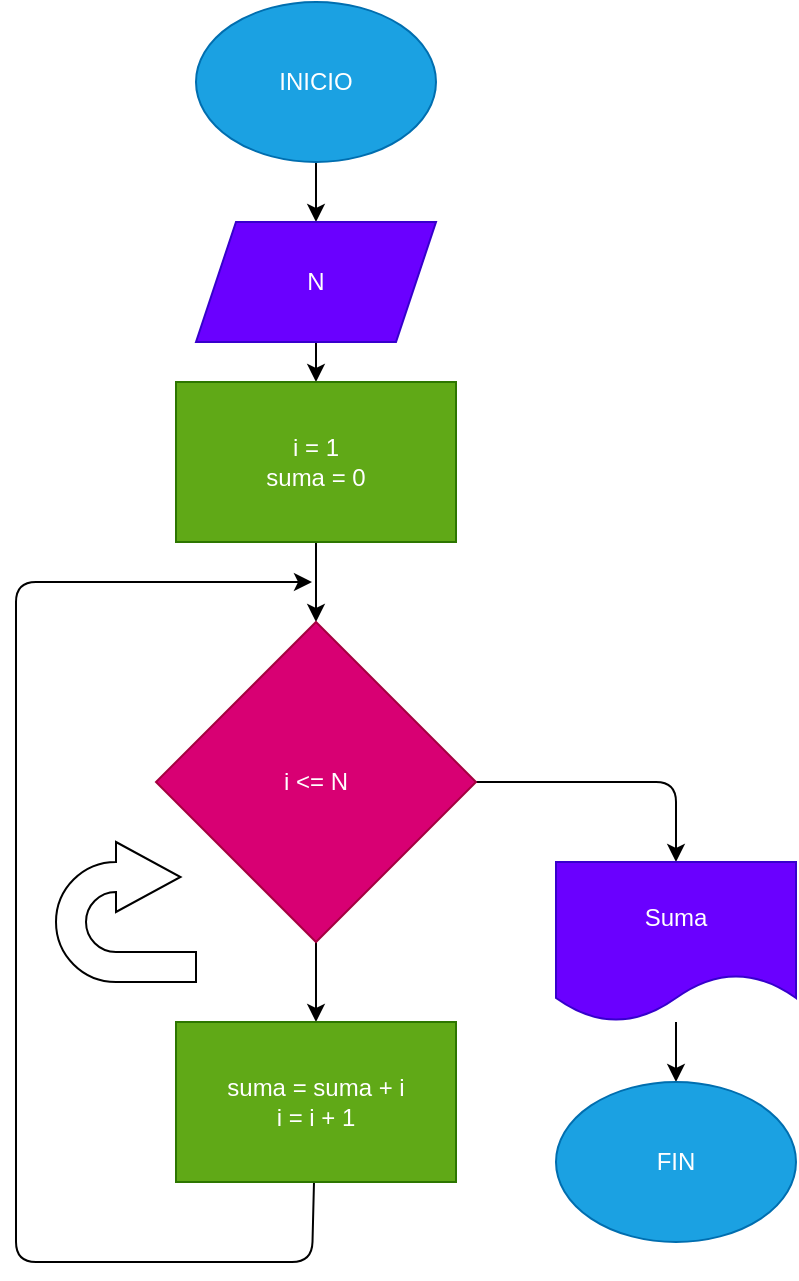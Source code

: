 <mxfile>
    <diagram id="P6S7Ie_Dy7XsUIcwKFBy" name="Page-1">
        <mxGraphModel dx="520" dy="478" grid="1" gridSize="10" guides="1" tooltips="1" connect="1" arrows="1" fold="1" page="1" pageScale="1" pageWidth="827" pageHeight="1169" background="#ffffff" math="0" shadow="0">
            <root>
                <mxCell id="0"/>
                <mxCell id="1" parent="0"/>
                <mxCell id="19" style="edgeStyle=none;html=1;entryX=0.5;entryY=0;entryDx=0;entryDy=0;strokeColor=#000000;" edge="1" parent="1" source="2" target="3">
                    <mxGeometry relative="1" as="geometry"/>
                </mxCell>
                <mxCell id="2" value="INICIO" style="ellipse;whiteSpace=wrap;html=1;fillColor=#1ba1e2;fontColor=#ffffff;strokeColor=#006EAF;" vertex="1" parent="1">
                    <mxGeometry x="180" y="10" width="120" height="80" as="geometry"/>
                </mxCell>
                <mxCell id="17" value="" style="edgeStyle=none;html=1;strokeColor=#000000;" edge="1" parent="1" source="3" target="4">
                    <mxGeometry relative="1" as="geometry"/>
                </mxCell>
                <mxCell id="3" value="N" style="shape=parallelogram;perimeter=parallelogramPerimeter;whiteSpace=wrap;html=1;fixedSize=1;fillColor=#6a00ff;fontColor=#ffffff;strokeColor=#3700CC;" vertex="1" parent="1">
                    <mxGeometry x="180" y="120" width="120" height="60" as="geometry"/>
                </mxCell>
                <mxCell id="16" value="" style="edgeStyle=none;html=1;strokeColor=#000000;" edge="1" parent="1" source="4" target="5">
                    <mxGeometry relative="1" as="geometry"/>
                </mxCell>
                <mxCell id="4" value="i = 1&lt;br&gt;suma = 0" style="rounded=0;whiteSpace=wrap;html=1;fillColor=#60a917;fontColor=#ffffff;strokeColor=#2D7600;" vertex="1" parent="1">
                    <mxGeometry x="170" y="200" width="140" height="80" as="geometry"/>
                </mxCell>
                <mxCell id="13" style="edgeStyle=none;html=1;entryX=0.5;entryY=0;entryDx=0;entryDy=0;strokeColor=#000000;" edge="1" parent="1" source="5" target="6">
                    <mxGeometry relative="1" as="geometry">
                        <Array as="points">
                            <mxPoint x="420" y="400"/>
                        </Array>
                    </mxGeometry>
                </mxCell>
                <mxCell id="14" value="" style="edgeStyle=none;html=1;strokeColor=#000000;" edge="1" parent="1" source="5" target="8">
                    <mxGeometry relative="1" as="geometry"/>
                </mxCell>
                <mxCell id="5" value="i &amp;lt;= N" style="rhombus;whiteSpace=wrap;html=1;fillColor=#d80073;fontColor=#ffffff;strokeColor=#A50040;" vertex="1" parent="1">
                    <mxGeometry x="160" y="320" width="160" height="160" as="geometry"/>
                </mxCell>
                <mxCell id="12" value="" style="edgeStyle=none;html=1;strokeColor=#000000;" edge="1" parent="1" source="6" target="7">
                    <mxGeometry relative="1" as="geometry"/>
                </mxCell>
                <mxCell id="6" value="Suma" style="shape=document;whiteSpace=wrap;html=1;boundedLbl=1;fillColor=#6a00ff;fontColor=#ffffff;strokeColor=#3700CC;" vertex="1" parent="1">
                    <mxGeometry x="360" y="440" width="120" height="80" as="geometry"/>
                </mxCell>
                <mxCell id="7" value="FIN" style="ellipse;whiteSpace=wrap;html=1;fillColor=#1ba1e2;fontColor=#ffffff;strokeColor=#006EAF;" vertex="1" parent="1">
                    <mxGeometry x="360" y="550" width="120" height="80" as="geometry"/>
                </mxCell>
                <mxCell id="15" style="edgeStyle=none;html=1;strokeColor=#000000;" edge="1" parent="1" source="8">
                    <mxGeometry relative="1" as="geometry">
                        <mxPoint x="238" y="300" as="targetPoint"/>
                        <Array as="points">
                            <mxPoint x="238" y="640"/>
                            <mxPoint x="90" y="640"/>
                            <mxPoint x="90" y="300"/>
                        </Array>
                    </mxGeometry>
                </mxCell>
                <mxCell id="8" value="suma = suma + i&lt;br&gt;i = i + 1" style="rounded=0;whiteSpace=wrap;html=1;fillColor=#60a917;fontColor=#ffffff;strokeColor=#2D7600;" vertex="1" parent="1">
                    <mxGeometry x="170" y="520" width="140" height="80" as="geometry"/>
                </mxCell>
                <mxCell id="24" value="" style="html=1;shadow=0;dashed=0;align=center;verticalAlign=middle;shape=mxgraph.arrows2.uTurnArrow;dy=7.5;arrowHead=35;dx2=32.25;rotation=0;" vertex="1" parent="1">
                    <mxGeometry x="110" y="430" width="70" height="70" as="geometry"/>
                </mxCell>
            </root>
        </mxGraphModel>
    </diagram>
</mxfile>